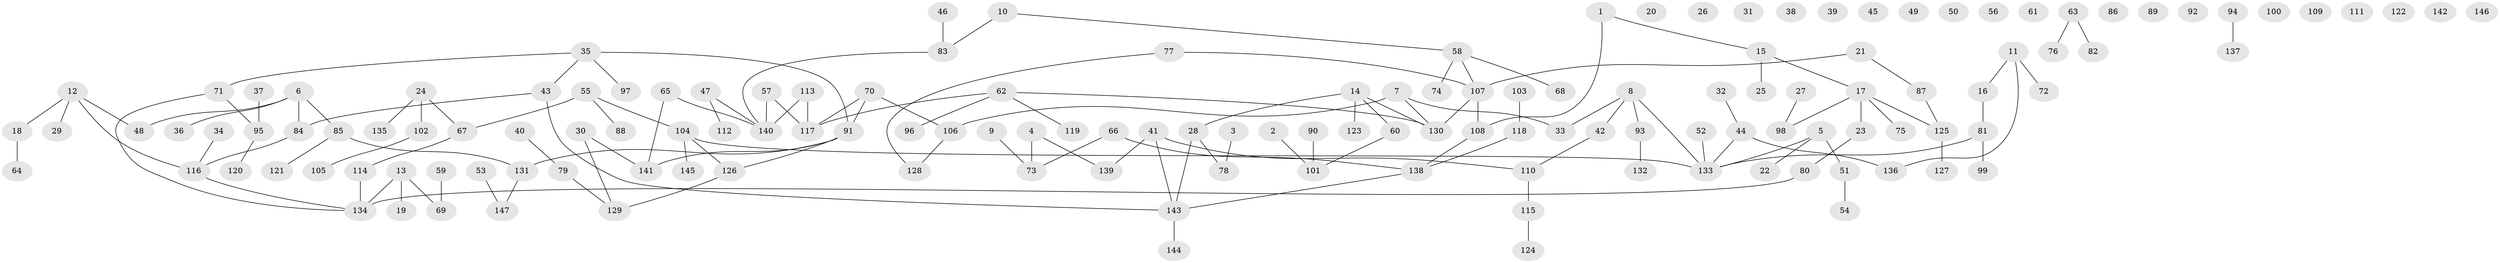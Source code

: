 // coarse degree distribution, {3: 0.28169014084507044, 2: 0.28169014084507044, 1: 0.28169014084507044, 4: 0.09859154929577464, 7: 0.014084507042253521, 5: 0.014084507042253521, 6: 0.028169014084507043}
// Generated by graph-tools (version 1.1) at 2025/35/03/04/25 23:35:50]
// undirected, 147 vertices, 143 edges
graph export_dot {
  node [color=gray90,style=filled];
  1;
  2;
  3;
  4;
  5;
  6;
  7;
  8;
  9;
  10;
  11;
  12;
  13;
  14;
  15;
  16;
  17;
  18;
  19;
  20;
  21;
  22;
  23;
  24;
  25;
  26;
  27;
  28;
  29;
  30;
  31;
  32;
  33;
  34;
  35;
  36;
  37;
  38;
  39;
  40;
  41;
  42;
  43;
  44;
  45;
  46;
  47;
  48;
  49;
  50;
  51;
  52;
  53;
  54;
  55;
  56;
  57;
  58;
  59;
  60;
  61;
  62;
  63;
  64;
  65;
  66;
  67;
  68;
  69;
  70;
  71;
  72;
  73;
  74;
  75;
  76;
  77;
  78;
  79;
  80;
  81;
  82;
  83;
  84;
  85;
  86;
  87;
  88;
  89;
  90;
  91;
  92;
  93;
  94;
  95;
  96;
  97;
  98;
  99;
  100;
  101;
  102;
  103;
  104;
  105;
  106;
  107;
  108;
  109;
  110;
  111;
  112;
  113;
  114;
  115;
  116;
  117;
  118;
  119;
  120;
  121;
  122;
  123;
  124;
  125;
  126;
  127;
  128;
  129;
  130;
  131;
  132;
  133;
  134;
  135;
  136;
  137;
  138;
  139;
  140;
  141;
  142;
  143;
  144;
  145;
  146;
  147;
  1 -- 15;
  1 -- 108;
  2 -- 101;
  3 -- 78;
  4 -- 73;
  4 -- 139;
  5 -- 22;
  5 -- 51;
  5 -- 133;
  6 -- 36;
  6 -- 48;
  6 -- 84;
  6 -- 85;
  7 -- 33;
  7 -- 106;
  7 -- 130;
  8 -- 33;
  8 -- 42;
  8 -- 93;
  8 -- 133;
  9 -- 73;
  10 -- 58;
  10 -- 83;
  11 -- 16;
  11 -- 72;
  11 -- 136;
  12 -- 18;
  12 -- 29;
  12 -- 48;
  12 -- 116;
  13 -- 19;
  13 -- 69;
  13 -- 134;
  14 -- 28;
  14 -- 60;
  14 -- 123;
  14 -- 130;
  15 -- 17;
  15 -- 25;
  16 -- 81;
  17 -- 23;
  17 -- 75;
  17 -- 98;
  17 -- 125;
  18 -- 64;
  21 -- 87;
  21 -- 107;
  23 -- 80;
  24 -- 67;
  24 -- 102;
  24 -- 135;
  27 -- 98;
  28 -- 78;
  28 -- 143;
  30 -- 129;
  30 -- 141;
  32 -- 44;
  34 -- 116;
  35 -- 43;
  35 -- 71;
  35 -- 91;
  35 -- 97;
  37 -- 95;
  40 -- 79;
  41 -- 110;
  41 -- 139;
  41 -- 143;
  42 -- 110;
  43 -- 84;
  43 -- 143;
  44 -- 133;
  44 -- 136;
  46 -- 83;
  47 -- 112;
  47 -- 140;
  51 -- 54;
  52 -- 133;
  53 -- 147;
  55 -- 67;
  55 -- 88;
  55 -- 104;
  57 -- 117;
  57 -- 140;
  58 -- 68;
  58 -- 74;
  58 -- 107;
  59 -- 69;
  60 -- 101;
  62 -- 96;
  62 -- 117;
  62 -- 119;
  62 -- 130;
  63 -- 76;
  63 -- 82;
  65 -- 140;
  65 -- 141;
  66 -- 73;
  66 -- 138;
  67 -- 114;
  70 -- 91;
  70 -- 106;
  70 -- 117;
  71 -- 95;
  71 -- 134;
  77 -- 107;
  77 -- 128;
  79 -- 129;
  80 -- 134;
  81 -- 99;
  81 -- 133;
  83 -- 140;
  84 -- 116;
  85 -- 121;
  85 -- 131;
  87 -- 125;
  90 -- 101;
  91 -- 126;
  91 -- 131;
  91 -- 141;
  93 -- 132;
  94 -- 137;
  95 -- 120;
  102 -- 105;
  103 -- 118;
  104 -- 126;
  104 -- 133;
  104 -- 145;
  106 -- 128;
  107 -- 108;
  107 -- 130;
  108 -- 138;
  110 -- 115;
  113 -- 117;
  113 -- 140;
  114 -- 134;
  115 -- 124;
  116 -- 134;
  118 -- 138;
  125 -- 127;
  126 -- 129;
  131 -- 147;
  138 -- 143;
  143 -- 144;
}
